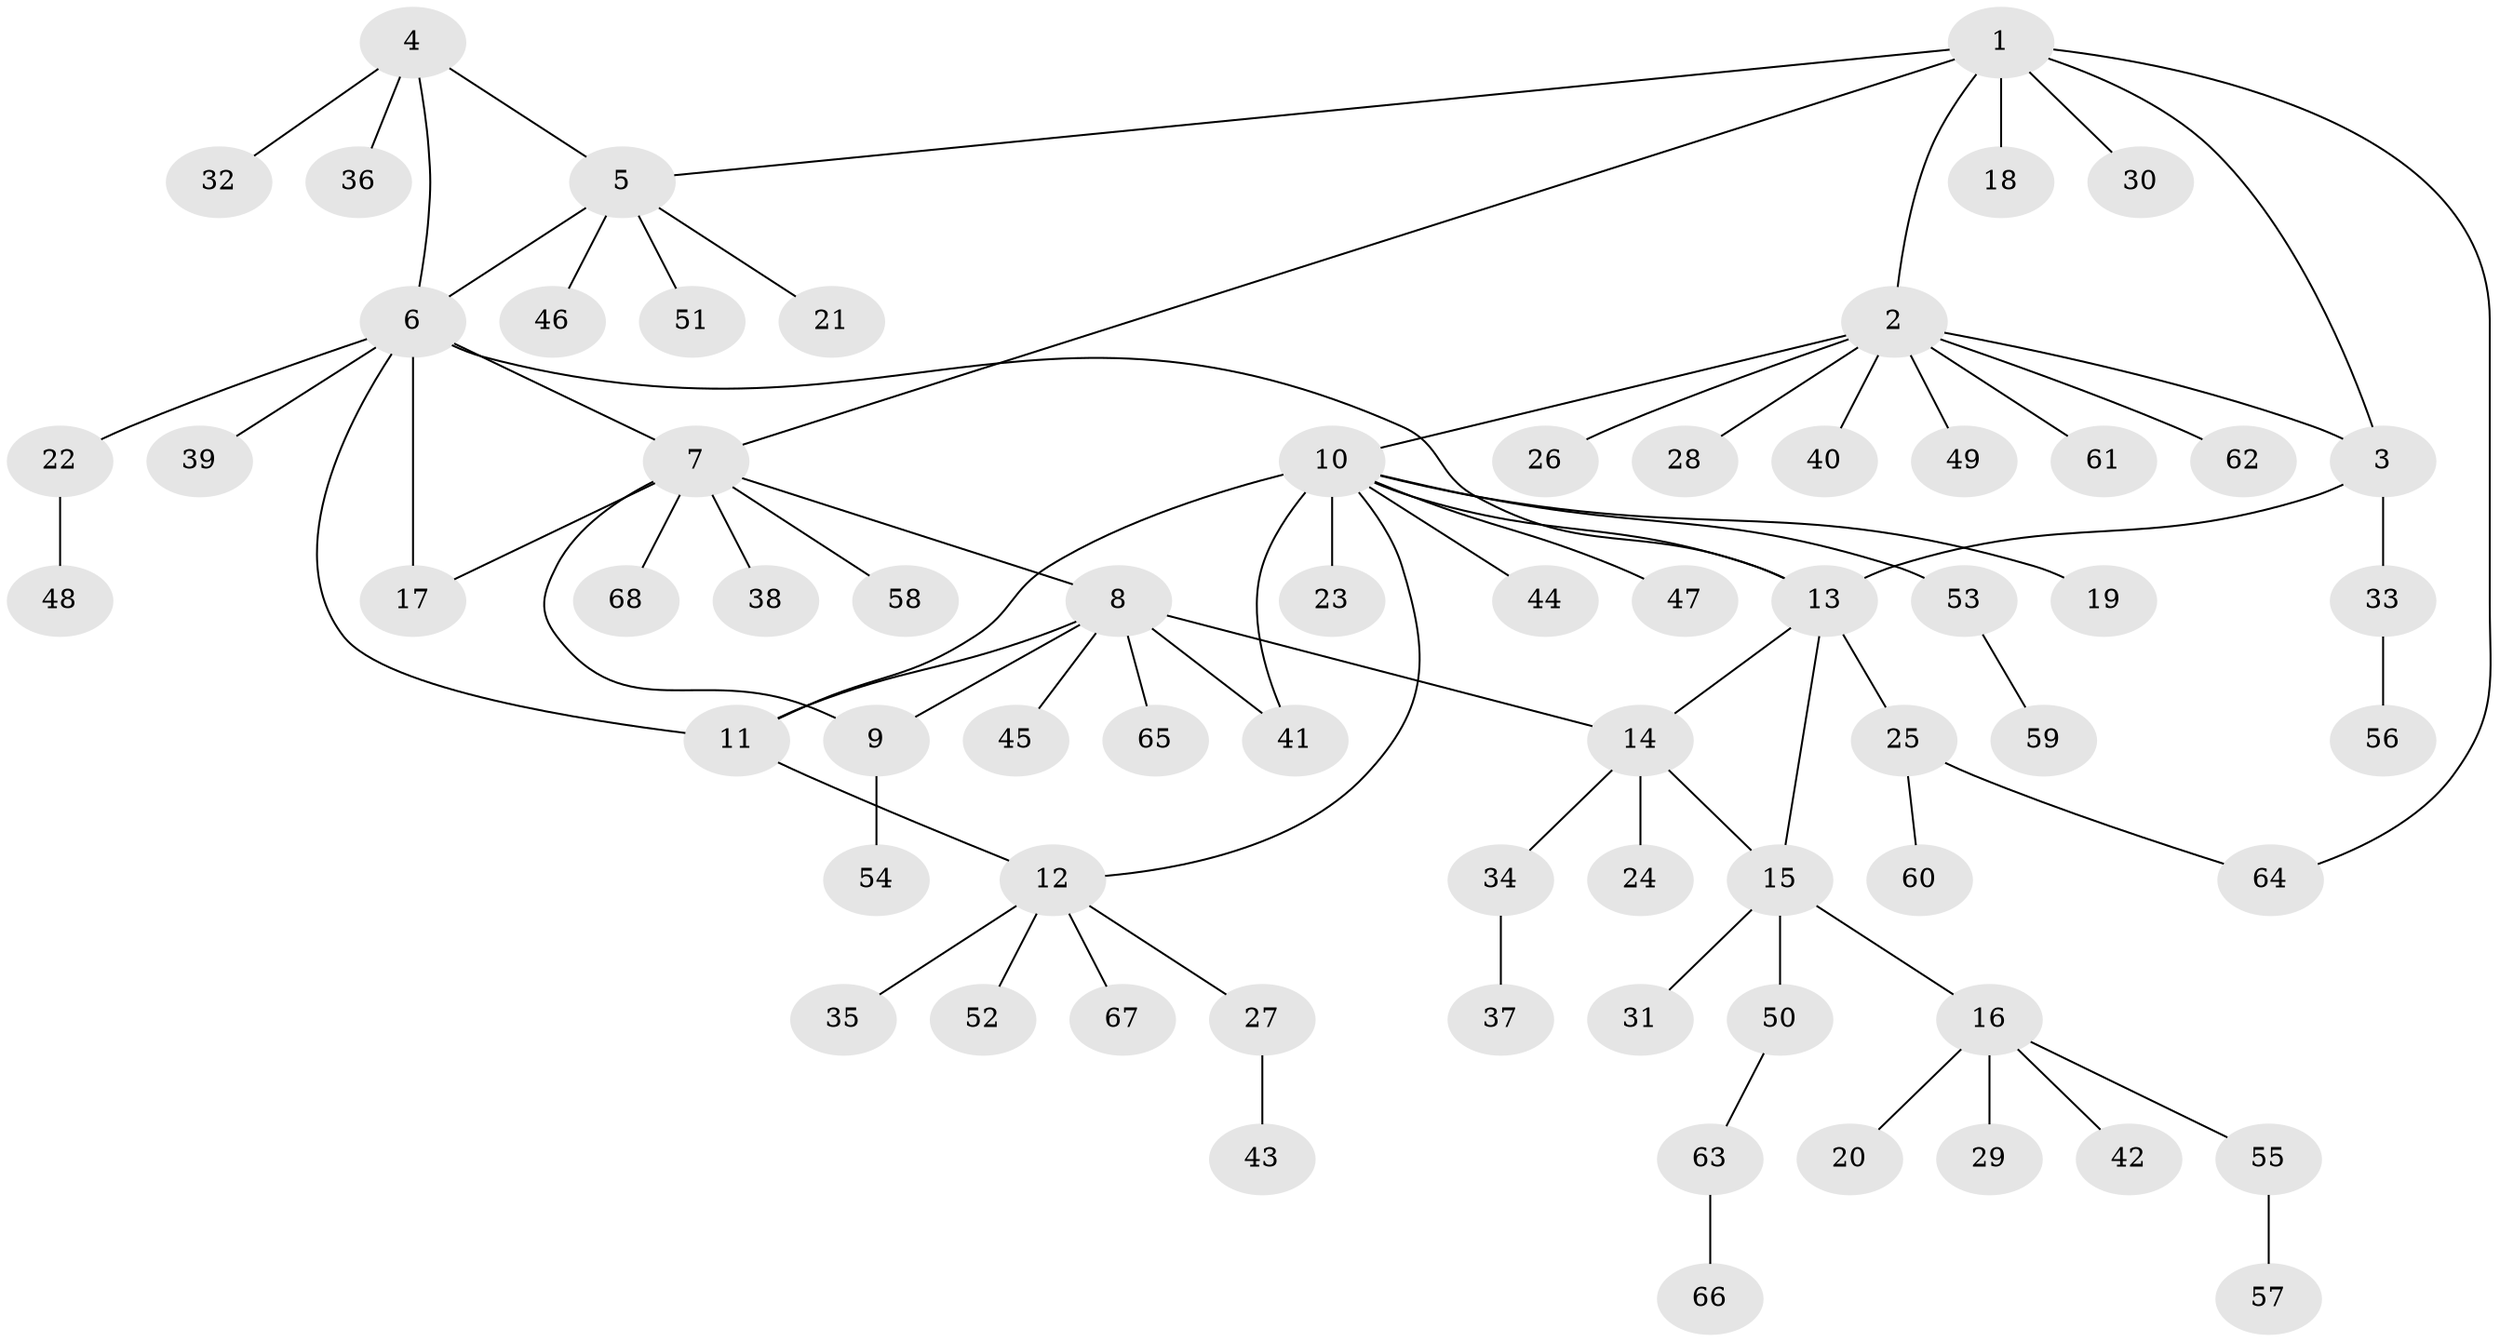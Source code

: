 // Generated by graph-tools (version 1.1) at 2025/37/03/09/25 02:37:18]
// undirected, 68 vertices, 81 edges
graph export_dot {
graph [start="1"]
  node [color=gray90,style=filled];
  1;
  2;
  3;
  4;
  5;
  6;
  7;
  8;
  9;
  10;
  11;
  12;
  13;
  14;
  15;
  16;
  17;
  18;
  19;
  20;
  21;
  22;
  23;
  24;
  25;
  26;
  27;
  28;
  29;
  30;
  31;
  32;
  33;
  34;
  35;
  36;
  37;
  38;
  39;
  40;
  41;
  42;
  43;
  44;
  45;
  46;
  47;
  48;
  49;
  50;
  51;
  52;
  53;
  54;
  55;
  56;
  57;
  58;
  59;
  60;
  61;
  62;
  63;
  64;
  65;
  66;
  67;
  68;
  1 -- 2;
  1 -- 3;
  1 -- 5;
  1 -- 7;
  1 -- 18;
  1 -- 30;
  1 -- 64;
  2 -- 3;
  2 -- 10;
  2 -- 26;
  2 -- 28;
  2 -- 40;
  2 -- 49;
  2 -- 61;
  2 -- 62;
  3 -- 13;
  3 -- 33;
  4 -- 5;
  4 -- 6;
  4 -- 32;
  4 -- 36;
  5 -- 6;
  5 -- 21;
  5 -- 46;
  5 -- 51;
  6 -- 7;
  6 -- 11;
  6 -- 13;
  6 -- 17;
  6 -- 22;
  6 -- 39;
  7 -- 8;
  7 -- 9;
  7 -- 17;
  7 -- 38;
  7 -- 58;
  7 -- 68;
  8 -- 9;
  8 -- 11;
  8 -- 14;
  8 -- 41;
  8 -- 45;
  8 -- 65;
  9 -- 54;
  10 -- 11;
  10 -- 12;
  10 -- 13;
  10 -- 19;
  10 -- 23;
  10 -- 41;
  10 -- 44;
  10 -- 47;
  10 -- 53;
  11 -- 12;
  12 -- 27;
  12 -- 35;
  12 -- 52;
  12 -- 67;
  13 -- 14;
  13 -- 15;
  13 -- 25;
  14 -- 15;
  14 -- 24;
  14 -- 34;
  15 -- 16;
  15 -- 31;
  15 -- 50;
  16 -- 20;
  16 -- 29;
  16 -- 42;
  16 -- 55;
  22 -- 48;
  25 -- 60;
  25 -- 64;
  27 -- 43;
  33 -- 56;
  34 -- 37;
  50 -- 63;
  53 -- 59;
  55 -- 57;
  63 -- 66;
}
